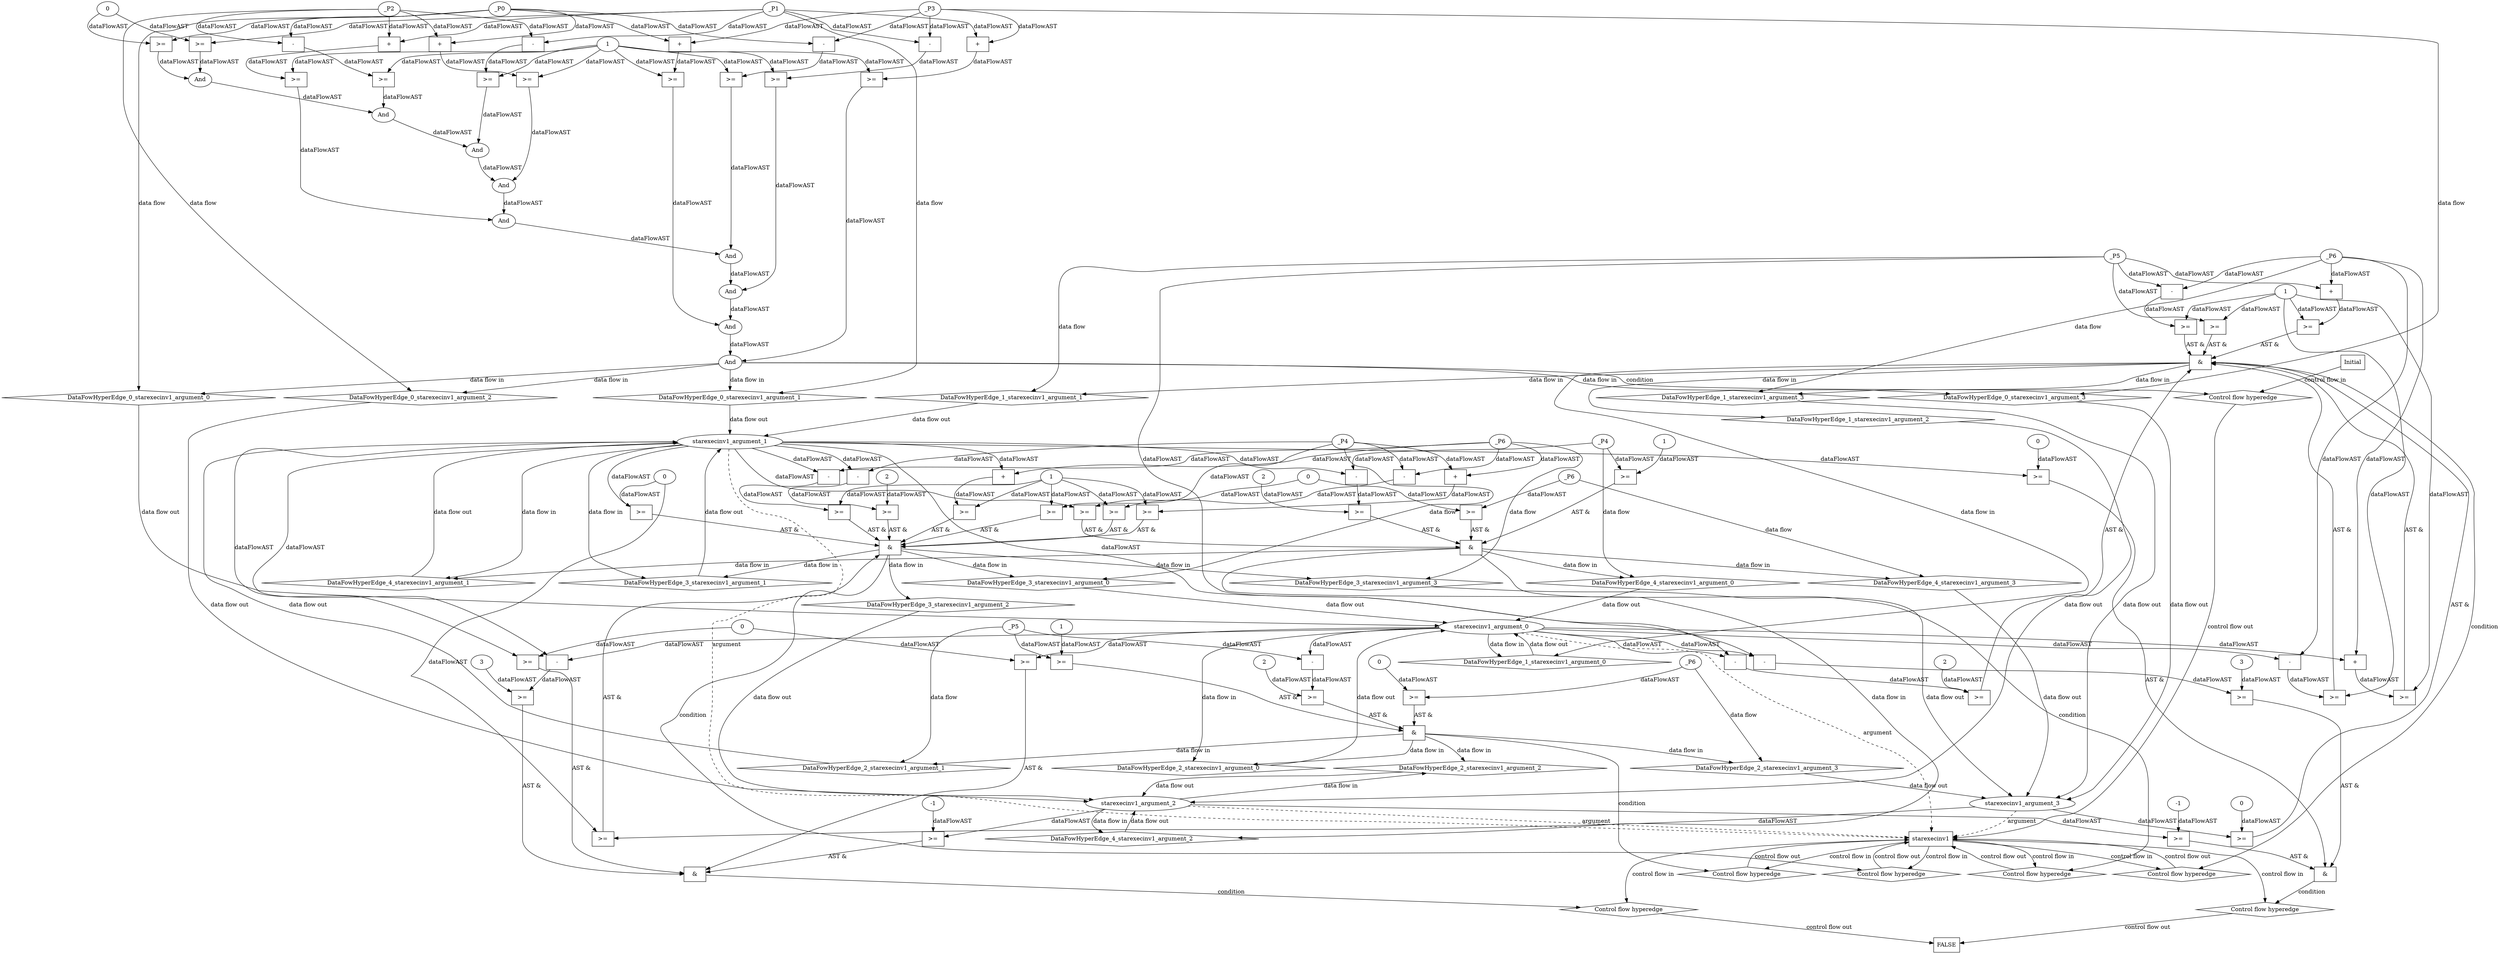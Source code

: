 digraph dag {
"starexecinv1" [label="starexecinv1" nodeName="starexecinv1" class=cfn  shape="rect"];
FALSE [label="FALSE" nodeName=FALSE class=cfn  shape="rect"];
Initial [label="Initial" nodeName=Initial class=cfn  shape="rect"];
ControlFowHyperEdge_0 [label="Control flow hyperedge" nodeName=ControlFowHyperEdge_0 class=controlFlowHyperEdge shape="diamond"];
"Initial" -> ControlFowHyperEdge_0 [label="control flow in"]
ControlFowHyperEdge_0 -> "starexecinv1" [label="control flow out"]
ControlFowHyperEdge_1 [label="Control flow hyperedge" nodeName=ControlFowHyperEdge_1 class=controlFlowHyperEdge shape="diamond"];
"starexecinv1" -> ControlFowHyperEdge_1 [label="control flow in"]
ControlFowHyperEdge_1 -> "starexecinv1" [label="control flow out"]
ControlFowHyperEdge_2 [label="Control flow hyperedge" nodeName=ControlFowHyperEdge_2 class=controlFlowHyperEdge shape="diamond"];
"starexecinv1" -> ControlFowHyperEdge_2 [label="control flow in"]
ControlFowHyperEdge_2 -> "starexecinv1" [label="control flow out"]
ControlFowHyperEdge_3 [label="Control flow hyperedge" nodeName=ControlFowHyperEdge_3 class=controlFlowHyperEdge shape="diamond"];
"starexecinv1" -> ControlFowHyperEdge_3 [label="control flow in"]
ControlFowHyperEdge_3 -> "starexecinv1" [label="control flow out"]
ControlFowHyperEdge_4 [label="Control flow hyperedge" nodeName=ControlFowHyperEdge_4 class=controlFlowHyperEdge shape="diamond"];
"starexecinv1" -> ControlFowHyperEdge_4 [label="control flow in"]
ControlFowHyperEdge_4 -> "starexecinv1" [label="control flow out"]
ControlFowHyperEdge_5 [label="Control flow hyperedge" nodeName=ControlFowHyperEdge_5 class=controlFlowHyperEdge shape="diamond"];
"starexecinv1" -> ControlFowHyperEdge_5 [label="control flow in"]
ControlFowHyperEdge_5 -> "FALSE" [label="control flow out"]
ControlFowHyperEdge_6 [label="Control flow hyperedge" nodeName=ControlFowHyperEdge_6 class=controlFlowHyperEdge shape="diamond"];
"starexecinv1" -> ControlFowHyperEdge_6 [label="control flow in"]
ControlFowHyperEdge_6 -> "FALSE" [label="control flow out"]
"starexecinv1_argument_0" [label="starexecinv1_argument_0" nodeName=argument0 class=argument  head="starexecinv1" shape="oval"];
"starexecinv1_argument_0" -> "starexecinv1"[label="argument" style="dashed"]
"starexecinv1_argument_1" [label="starexecinv1_argument_1" nodeName=argument1 class=argument  head="starexecinv1" shape="oval"];
"starexecinv1_argument_1" -> "starexecinv1"[label="argument" style="dashed"]
"starexecinv1_argument_2" [label="starexecinv1_argument_2" nodeName=argument2 class=argument  head="starexecinv1" shape="oval"];
"starexecinv1_argument_2" -> "starexecinv1"[label="argument" style="dashed"]
"starexecinv1_argument_3" [label="starexecinv1_argument_3" nodeName=argument3 class=argument  head="starexecinv1" shape="oval"];
"starexecinv1_argument_3" -> "starexecinv1"[label="argument" style="dashed"]

"xxxstarexecinv1___Initial_0xxxguard_0_node_0" [label="And" nodeName="xxxstarexecinv1___Initial_0xxxguard_0_node_0" class=Operator ];
"xxxstarexecinv1___Initial_0xxxguard_0_node_1" [label="And" nodeName="xxxstarexecinv1___Initial_0xxxguard_0_node_1" class=Operator ];
"xxxstarexecinv1___Initial_0xxxguard_0_node_2" [label="And" nodeName="xxxstarexecinv1___Initial_0xxxguard_0_node_2" class=Operator ];
"xxxstarexecinv1___Initial_0xxxguard_0_node_3" [label="And" nodeName="xxxstarexecinv1___Initial_0xxxguard_0_node_3" class=Operator ];
"xxxstarexecinv1___Initial_0xxxguard_0_node_4" [label="And" nodeName="xxxstarexecinv1___Initial_0xxxguard_0_node_4" class=Operator ];
"xxxstarexecinv1___Initial_0xxxguard_0_node_5" [label="And" nodeName="xxxstarexecinv1___Initial_0xxxguard_0_node_5" class=Operator ];
"xxxstarexecinv1___Initial_0xxxguard_0_node_6" [label="And" nodeName="xxxstarexecinv1___Initial_0xxxguard_0_node_6" class=Operator ];
"xxxstarexecinv1___Initial_0xxxguard_0_node_7" [label="And" nodeName="xxxstarexecinv1___Initial_0xxxguard_0_node_7" class=Operator ];
"xxxstarexecinv1___Initial_0xxxguard_0_node_8" [label="And" nodeName="xxxstarexecinv1___Initial_0xxxguard_0_node_8" class=Operator ];
"xxxstarexecinv1___Initial_0xxxguard_0_node_9" [label=">=" nodeName="xxxstarexecinv1___Initial_0xxxguard_0_node_9" class=Operator  shape="rect"];
"xxxstarexecinv1___Initial_0xxxguard_0_node_11" [label="0" nodeName="xxxstarexecinv1___Initial_0xxxguard_0_node_11" class=Literal ];
"xxxstarexecinv1___Initial_0xxxguard_0_node_12" [label=">=" nodeName="xxxstarexecinv1___Initial_0xxxguard_0_node_12" class=Operator  shape="rect"];
"xxxstarexecinv1___Initial_0xxxguard_0_node_15" [label=">=" nodeName="xxxstarexecinv1___Initial_0xxxguard_0_node_15" class=Operator  shape="rect"];
"xxxstarexecinv1___Initial_0xxxguard_0_node_16" [label="-" nodeName="xxxstarexecinv1___Initial_0xxxguard_0_node_16" class= Operator shape="rect"];
"xxxstarexecinv1___Initial_0xxxguard_0_node_19" [label="1" nodeName="xxxstarexecinv1___Initial_0xxxguard_0_node_19" class=Literal ];
"xxxstarexecinv1___Initial_0xxxguard_0_node_20" [label=">=" nodeName="xxxstarexecinv1___Initial_0xxxguard_0_node_20" class=Operator  shape="rect"];
"xxxstarexecinv1___Initial_0xxxguard_0_node_21" [label="-" nodeName="xxxstarexecinv1___Initial_0xxxguard_0_node_21" class= Operator shape="rect"];
"xxxstarexecinv1___Initial_0xxxguard_0_node_25" [label=">=" nodeName="xxxstarexecinv1___Initial_0xxxguard_0_node_25" class=Operator  shape="rect"];
"xxxstarexecinv1___Initial_0xxxguard_0_node_26" [label="+" nodeName="xxxstarexecinv1___Initial_0xxxguard_0_node_26" class= Operator shape="rect"];
"xxxstarexecinv1___Initial_0xxxguard_0_node_30" [label=">=" nodeName="xxxstarexecinv1___Initial_0xxxguard_0_node_30" class=Operator  shape="rect"];
"xxxstarexecinv1___Initial_0xxxguard_0_node_31" [label="+" nodeName="xxxstarexecinv1___Initial_0xxxguard_0_node_31" class= Operator shape="rect"];
"xxxstarexecinv1___Initial_0xxxguard_0_node_35" [label=">=" nodeName="xxxstarexecinv1___Initial_0xxxguard_0_node_35" class=Operator  shape="rect"];
"xxxstarexecinv1___Initial_0xxxguard_0_node_36" [label="-" nodeName="xxxstarexecinv1___Initial_0xxxguard_0_node_36" class= Operator shape="rect"];
"xxxstarexecinv1___Initial_0xxxguard_0_node_40" [label=">=" nodeName="xxxstarexecinv1___Initial_0xxxguard_0_node_40" class=Operator  shape="rect"];
"xxxstarexecinv1___Initial_0xxxguard_0_node_41" [label="-" nodeName="xxxstarexecinv1___Initial_0xxxguard_0_node_41" class= Operator shape="rect"];
"xxxstarexecinv1___Initial_0xxxguard_0_node_45" [label=">=" nodeName="xxxstarexecinv1___Initial_0xxxguard_0_node_45" class=Operator  shape="rect"];
"xxxstarexecinv1___Initial_0xxxguard_0_node_46" [label="+" nodeName="xxxstarexecinv1___Initial_0xxxguard_0_node_46" class= Operator shape="rect"];
"xxxstarexecinv1___Initial_0xxxguard_0_node_50" [label=">=" nodeName="xxxstarexecinv1___Initial_0xxxguard_0_node_50" class=Operator  shape="rect"];
"xxxstarexecinv1___Initial_0xxxguard_0_node_51" [label="+" nodeName="xxxstarexecinv1___Initial_0xxxguard_0_node_51" class= Operator shape="rect"];
"xxxstarexecinv1___Initial_0xxxguard_0_node_1" -> "xxxstarexecinv1___Initial_0xxxguard_0_node_0"[label="dataFlowAST"]
"xxxstarexecinv1___Initial_0xxxguard_0_node_50" -> "xxxstarexecinv1___Initial_0xxxguard_0_node_0"[label="dataFlowAST"]
"xxxstarexecinv1___Initial_0xxxguard_0_node_2" -> "xxxstarexecinv1___Initial_0xxxguard_0_node_1"[label="dataFlowAST"]
"xxxstarexecinv1___Initial_0xxxguard_0_node_45" -> "xxxstarexecinv1___Initial_0xxxguard_0_node_1"[label="dataFlowAST"]
"xxxstarexecinv1___Initial_0xxxguard_0_node_3" -> "xxxstarexecinv1___Initial_0xxxguard_0_node_2"[label="dataFlowAST"]
"xxxstarexecinv1___Initial_0xxxguard_0_node_40" -> "xxxstarexecinv1___Initial_0xxxguard_0_node_2"[label="dataFlowAST"]
"xxxstarexecinv1___Initial_0xxxguard_0_node_4" -> "xxxstarexecinv1___Initial_0xxxguard_0_node_3"[label="dataFlowAST"]
"xxxstarexecinv1___Initial_0xxxguard_0_node_35" -> "xxxstarexecinv1___Initial_0xxxguard_0_node_3"[label="dataFlowAST"]
"xxxstarexecinv1___Initial_0xxxguard_0_node_5" -> "xxxstarexecinv1___Initial_0xxxguard_0_node_4"[label="dataFlowAST"]
"xxxstarexecinv1___Initial_0xxxguard_0_node_30" -> "xxxstarexecinv1___Initial_0xxxguard_0_node_4"[label="dataFlowAST"]
"xxxstarexecinv1___Initial_0xxxguard_0_node_6" -> "xxxstarexecinv1___Initial_0xxxguard_0_node_5"[label="dataFlowAST"]
"xxxstarexecinv1___Initial_0xxxguard_0_node_25" -> "xxxstarexecinv1___Initial_0xxxguard_0_node_5"[label="dataFlowAST"]
"xxxstarexecinv1___Initial_0xxxguard_0_node_7" -> "xxxstarexecinv1___Initial_0xxxguard_0_node_6"[label="dataFlowAST"]
"xxxstarexecinv1___Initial_0xxxguard_0_node_20" -> "xxxstarexecinv1___Initial_0xxxguard_0_node_6"[label="dataFlowAST"]
"xxxstarexecinv1___Initial_0xxxguard_0_node_8" -> "xxxstarexecinv1___Initial_0xxxguard_0_node_7"[label="dataFlowAST"]
"xxxstarexecinv1___Initial_0xxxguard_0_node_15" -> "xxxstarexecinv1___Initial_0xxxguard_0_node_7"[label="dataFlowAST"]
"xxxstarexecinv1___Initial_0xxxguard_0_node_9" -> "xxxstarexecinv1___Initial_0xxxguard_0_node_8"[label="dataFlowAST"]
"xxxstarexecinv1___Initial_0xxxguard_0_node_12" -> "xxxstarexecinv1___Initial_0xxxguard_0_node_8"[label="dataFlowAST"]
"xxxstarexecinv1___Initial_0xxxdataFlow_0_node_0" -> "xxxstarexecinv1___Initial_0xxxguard_0_node_9"[label="dataFlowAST"]
"xxxstarexecinv1___Initial_0xxxguard_0_node_11" -> "xxxstarexecinv1___Initial_0xxxguard_0_node_9"[label="dataFlowAST"]
"xxxstarexecinv1___Initial_0xxxdataFlow1_node_0" -> "xxxstarexecinv1___Initial_0xxxguard_0_node_12"[label="dataFlowAST"]
"xxxstarexecinv1___Initial_0xxxguard_0_node_11" -> "xxxstarexecinv1___Initial_0xxxguard_0_node_12"[label="dataFlowAST"]
"xxxstarexecinv1___Initial_0xxxguard_0_node_16" -> "xxxstarexecinv1___Initial_0xxxguard_0_node_15"[label="dataFlowAST"]
"xxxstarexecinv1___Initial_0xxxguard_0_node_19" -> "xxxstarexecinv1___Initial_0xxxguard_0_node_15"[label="dataFlowAST"]
"xxxstarexecinv1___Initial_0xxxdataFlow2_node_0" -> "xxxstarexecinv1___Initial_0xxxguard_0_node_16"[label="dataFlowAST"]
"xxxstarexecinv1___Initial_0xxxdataFlow_0_node_0" -> "xxxstarexecinv1___Initial_0xxxguard_0_node_16"[label="dataFlowAST"]
"xxxstarexecinv1___Initial_0xxxguard_0_node_21" -> "xxxstarexecinv1___Initial_0xxxguard_0_node_20"[label="dataFlowAST"]
"xxxstarexecinv1___Initial_0xxxguard_0_node_19" -> "xxxstarexecinv1___Initial_0xxxguard_0_node_20"[label="dataFlowAST"]
"xxxstarexecinv1___Initial_0xxxdataFlow2_node_0" -> "xxxstarexecinv1___Initial_0xxxguard_0_node_21"[label="dataFlowAST"]
"xxxstarexecinv1___Initial_0xxxdataFlow1_node_0" -> "xxxstarexecinv1___Initial_0xxxguard_0_node_21"[label="dataFlowAST"]
"xxxstarexecinv1___Initial_0xxxguard_0_node_26" -> "xxxstarexecinv1___Initial_0xxxguard_0_node_25"[label="dataFlowAST"]
"xxxstarexecinv1___Initial_0xxxguard_0_node_19" -> "xxxstarexecinv1___Initial_0xxxguard_0_node_25"[label="dataFlowAST"]
"xxxstarexecinv1___Initial_0xxxdataFlow2_node_0" -> "xxxstarexecinv1___Initial_0xxxguard_0_node_26"[label="dataFlowAST"]
"xxxstarexecinv1___Initial_0xxxdataFlow_0_node_0" -> "xxxstarexecinv1___Initial_0xxxguard_0_node_26"[label="dataFlowAST"]
"xxxstarexecinv1___Initial_0xxxguard_0_node_31" -> "xxxstarexecinv1___Initial_0xxxguard_0_node_30"[label="dataFlowAST"]
"xxxstarexecinv1___Initial_0xxxguard_0_node_19" -> "xxxstarexecinv1___Initial_0xxxguard_0_node_30"[label="dataFlowAST"]
"xxxstarexecinv1___Initial_0xxxdataFlow2_node_0" -> "xxxstarexecinv1___Initial_0xxxguard_0_node_31"[label="dataFlowAST"]
"xxxstarexecinv1___Initial_0xxxdataFlow1_node_0" -> "xxxstarexecinv1___Initial_0xxxguard_0_node_31"[label="dataFlowAST"]
"xxxstarexecinv1___Initial_0xxxguard_0_node_36" -> "xxxstarexecinv1___Initial_0xxxguard_0_node_35"[label="dataFlowAST"]
"xxxstarexecinv1___Initial_0xxxguard_0_node_19" -> "xxxstarexecinv1___Initial_0xxxguard_0_node_35"[label="dataFlowAST"]
"xxxstarexecinv1___Initial_0xxxdataFlow3_node_0" -> "xxxstarexecinv1___Initial_0xxxguard_0_node_36"[label="dataFlowAST"]
"xxxstarexecinv1___Initial_0xxxdataFlow_0_node_0" -> "xxxstarexecinv1___Initial_0xxxguard_0_node_36"[label="dataFlowAST"]
"xxxstarexecinv1___Initial_0xxxguard_0_node_41" -> "xxxstarexecinv1___Initial_0xxxguard_0_node_40"[label="dataFlowAST"]
"xxxstarexecinv1___Initial_0xxxguard_0_node_19" -> "xxxstarexecinv1___Initial_0xxxguard_0_node_40"[label="dataFlowAST"]
"xxxstarexecinv1___Initial_0xxxdataFlow3_node_0" -> "xxxstarexecinv1___Initial_0xxxguard_0_node_41"[label="dataFlowAST"]
"xxxstarexecinv1___Initial_0xxxdataFlow1_node_0" -> "xxxstarexecinv1___Initial_0xxxguard_0_node_41"[label="dataFlowAST"]
"xxxstarexecinv1___Initial_0xxxguard_0_node_46" -> "xxxstarexecinv1___Initial_0xxxguard_0_node_45"[label="dataFlowAST"]
"xxxstarexecinv1___Initial_0xxxguard_0_node_19" -> "xxxstarexecinv1___Initial_0xxxguard_0_node_45"[label="dataFlowAST"]
"xxxstarexecinv1___Initial_0xxxdataFlow3_node_0" -> "xxxstarexecinv1___Initial_0xxxguard_0_node_46"[label="dataFlowAST"]
"xxxstarexecinv1___Initial_0xxxdataFlow_0_node_0" -> "xxxstarexecinv1___Initial_0xxxguard_0_node_46"[label="dataFlowAST"]
"xxxstarexecinv1___Initial_0xxxguard_0_node_51" -> "xxxstarexecinv1___Initial_0xxxguard_0_node_50"[label="dataFlowAST"]
"xxxstarexecinv1___Initial_0xxxguard_0_node_19" -> "xxxstarexecinv1___Initial_0xxxguard_0_node_50"[label="dataFlowAST"]
"xxxstarexecinv1___Initial_0xxxdataFlow3_node_0" -> "xxxstarexecinv1___Initial_0xxxguard_0_node_51"[label="dataFlowAST"]
"xxxstarexecinv1___Initial_0xxxdataFlow1_node_0" -> "xxxstarexecinv1___Initial_0xxxguard_0_node_51"[label="dataFlowAST"]

"xxxstarexecinv1___Initial_0xxxguard_0_node_0" -> "ControlFowHyperEdge_0" [label="condition"];
"xxxstarexecinv1___Initial_0xxxdataFlow_0_node_0" [label="_P0" nodeName="xxxstarexecinv1___Initial_0xxxdataFlow_0_node_0" class=Constant ];

"xxxstarexecinv1___Initial_0xxxdataFlow_0_node_0" -> "DataFowHyperEdge_0_starexecinv1_argument_0" [label="data flow"];
"xxxstarexecinv1___Initial_0xxxdataFlow1_node_0" [label="_P1" nodeName="xxxstarexecinv1___Initial_0xxxdataFlow1_node_0" class=Constant ];

"xxxstarexecinv1___Initial_0xxxdataFlow1_node_0" -> "DataFowHyperEdge_0_starexecinv1_argument_1" [label="data flow"];
"xxxstarexecinv1___Initial_0xxxdataFlow2_node_0" [label="_P2" nodeName="xxxstarexecinv1___Initial_0xxxdataFlow2_node_0" class=Constant ];

"xxxstarexecinv1___Initial_0xxxdataFlow2_node_0" -> "DataFowHyperEdge_0_starexecinv1_argument_2" [label="data flow"];
"xxxstarexecinv1___Initial_0xxxdataFlow3_node_0" [label="_P3" nodeName="xxxstarexecinv1___Initial_0xxxdataFlow3_node_0" class=Constant ];

"xxxstarexecinv1___Initial_0xxxdataFlow3_node_0" -> "DataFowHyperEdge_0_starexecinv1_argument_3" [label="data flow"];
"xxxstarexecinv1___starexecinv1_1xxx_and" [label="&" nodeName="xxxstarexecinv1___starexecinv1_1xxx_and" class=Operator shape="rect"];
"xxxstarexecinv1___starexecinv1_1xxxguard6_node_0" [label=">=" nodeName="xxxstarexecinv1___starexecinv1_1xxxguard6_node_0" class=Operator  shape="rect"];
"xxxstarexecinv1___starexecinv1_1xxxguard6_node_1" [label="+" nodeName="xxxstarexecinv1___starexecinv1_1xxxguard6_node_1" class= Operator shape="rect"];
"xxxstarexecinv1___starexecinv1_1xxxguard6_node_1" -> "xxxstarexecinv1___starexecinv1_1xxxguard6_node_0"[label="dataFlowAST"]
"xxxstarexecinv1___starexecinv1_1xxxguard_0_node_4" -> "xxxstarexecinv1___starexecinv1_1xxxguard6_node_0"[label="dataFlowAST"]
"xxxstarexecinv1___starexecinv1_1xxxdataFlow1_node_0" -> "xxxstarexecinv1___starexecinv1_1xxxguard6_node_1"[label="dataFlowAST"]
"xxxstarexecinv1___starexecinv1_1xxxdataFlow_0_node_0" -> "xxxstarexecinv1___starexecinv1_1xxxguard6_node_1"[label="dataFlowAST"]

"xxxstarexecinv1___starexecinv1_1xxxguard6_node_0" -> "xxxstarexecinv1___starexecinv1_1xxx_and" [label="AST &"];
"xxxstarexecinv1___starexecinv1_1xxxguard_0_node_0" [label=">=" nodeName="xxxstarexecinv1___starexecinv1_1xxxguard_0_node_0" class=Operator  shape="rect"];
"xxxstarexecinv1___starexecinv1_1xxxguard_0_node_1" [label="+" nodeName="xxxstarexecinv1___starexecinv1_1xxxguard_0_node_1" class= Operator shape="rect"];
"xxxstarexecinv1___starexecinv1_1xxxguard_0_node_4" [label="1" nodeName="xxxstarexecinv1___starexecinv1_1xxxguard_0_node_4" class=Literal ];
"xxxstarexecinv1___starexecinv1_1xxxguard_0_node_1" -> "xxxstarexecinv1___starexecinv1_1xxxguard_0_node_0"[label="dataFlowAST"]
"xxxstarexecinv1___starexecinv1_1xxxguard_0_node_4" -> "xxxstarexecinv1___starexecinv1_1xxxguard_0_node_0"[label="dataFlowAST"]
"xxxstarexecinv1___starexecinv1_1xxxdataFlow1_node_0" -> "xxxstarexecinv1___starexecinv1_1xxxguard_0_node_1"[label="dataFlowAST"]
"starexecinv1_argument_0" -> "xxxstarexecinv1___starexecinv1_1xxxguard_0_node_1"[label="dataFlowAST"]

"xxxstarexecinv1___starexecinv1_1xxxguard_0_node_0" -> "xxxstarexecinv1___starexecinv1_1xxx_and" [label="AST &"];
"xxxstarexecinv1___starexecinv1_1xxxguard1_node_0" [label=">=" nodeName="xxxstarexecinv1___starexecinv1_1xxxguard1_node_0" class=Operator  shape="rect"];
"xxxstarexecinv1___starexecinv1_1xxxguard1_node_1" [label="-" nodeName="xxxstarexecinv1___starexecinv1_1xxxguard1_node_1" class= Operator shape="rect"];
"xxxstarexecinv1___starexecinv1_1xxxguard1_node_4" [label="2" nodeName="xxxstarexecinv1___starexecinv1_1xxxguard1_node_4" class=Literal ];
"xxxstarexecinv1___starexecinv1_1xxxguard1_node_1" -> "xxxstarexecinv1___starexecinv1_1xxxguard1_node_0"[label="dataFlowAST"]
"xxxstarexecinv1___starexecinv1_1xxxguard1_node_4" -> "xxxstarexecinv1___starexecinv1_1xxxguard1_node_0"[label="dataFlowAST"]
"starexecinv1_argument_0" -> "xxxstarexecinv1___starexecinv1_1xxxguard1_node_1"[label="dataFlowAST"]
"xxxstarexecinv1___starexecinv1_1xxxdataFlow_0_node_0" -> "xxxstarexecinv1___starexecinv1_1xxxguard1_node_1"[label="dataFlowAST"]

"xxxstarexecinv1___starexecinv1_1xxxguard1_node_0" -> "xxxstarexecinv1___starexecinv1_1xxx_and" [label="AST &"];
"xxxstarexecinv1___starexecinv1_1xxxguard5_node_0" [label=">=" nodeName="xxxstarexecinv1___starexecinv1_1xxxguard5_node_0" class=Operator  shape="rect"];
"xxxstarexecinv1___starexecinv1_1xxxdataFlow_0_node_0" -> "xxxstarexecinv1___starexecinv1_1xxxguard5_node_0"[label="dataFlowAST"]
"xxxstarexecinv1___starexecinv1_1xxxguard_0_node_4" -> "xxxstarexecinv1___starexecinv1_1xxxguard5_node_0"[label="dataFlowAST"]

"xxxstarexecinv1___starexecinv1_1xxxguard5_node_0" -> "xxxstarexecinv1___starexecinv1_1xxx_and" [label="AST &"];
"xxxstarexecinv1___starexecinv1_1xxxguard2_node_0" [label=">=" nodeName="xxxstarexecinv1___starexecinv1_1xxxguard2_node_0" class=Operator  shape="rect"];
"xxxstarexecinv1___starexecinv1_1xxxguard2_node_1" [label="-" nodeName="xxxstarexecinv1___starexecinv1_1xxxguard2_node_1" class= Operator shape="rect"];
"xxxstarexecinv1___starexecinv1_1xxxguard2_node_1" -> "xxxstarexecinv1___starexecinv1_1xxxguard2_node_0"[label="dataFlowAST"]
"xxxstarexecinv1___starexecinv1_1xxxguard_0_node_4" -> "xxxstarexecinv1___starexecinv1_1xxxguard2_node_0"[label="dataFlowAST"]
"xxxstarexecinv1___starexecinv1_1xxxdataFlow1_node_0" -> "xxxstarexecinv1___starexecinv1_1xxxguard2_node_1"[label="dataFlowAST"]
"starexecinv1_argument_0" -> "xxxstarexecinv1___starexecinv1_1xxxguard2_node_1"[label="dataFlowAST"]

"xxxstarexecinv1___starexecinv1_1xxxguard2_node_0" -> "xxxstarexecinv1___starexecinv1_1xxx_and" [label="AST &"];
"xxxstarexecinv1___starexecinv1_1xxxguard4_node_0" [label=">=" nodeName="xxxstarexecinv1___starexecinv1_1xxxguard4_node_0" class=Operator  shape="rect"];
"xxxstarexecinv1___starexecinv1_1xxxguard4_node_1" [label="-" nodeName="xxxstarexecinv1___starexecinv1_1xxxguard4_node_1" class= Operator shape="rect"];
"xxxstarexecinv1___starexecinv1_1xxxguard4_node_1" -> "xxxstarexecinv1___starexecinv1_1xxxguard4_node_0"[label="dataFlowAST"]
"xxxstarexecinv1___starexecinv1_1xxxguard_0_node_4" -> "xxxstarexecinv1___starexecinv1_1xxxguard4_node_0"[label="dataFlowAST"]
"xxxstarexecinv1___starexecinv1_1xxxdataFlow1_node_0" -> "xxxstarexecinv1___starexecinv1_1xxxguard4_node_1"[label="dataFlowAST"]
"xxxstarexecinv1___starexecinv1_1xxxdataFlow_0_node_0" -> "xxxstarexecinv1___starexecinv1_1xxxguard4_node_1"[label="dataFlowAST"]

"xxxstarexecinv1___starexecinv1_1xxxguard4_node_0" -> "xxxstarexecinv1___starexecinv1_1xxx_and" [label="AST &"];
"xxxstarexecinv1___starexecinv1_1xxxguard3_node_0" [label=">=" nodeName="xxxstarexecinv1___starexecinv1_1xxxguard3_node_0" class=Operator  shape="rect"];
"xxxstarexecinv1___starexecinv1_1xxxguard3_node_1" [label="0" nodeName="xxxstarexecinv1___starexecinv1_1xxxguard3_node_1" class=Literal ];
"xxxstarexecinv1___starexecinv1_1xxxguard3_node_1" -> "xxxstarexecinv1___starexecinv1_1xxxguard3_node_0"[label="dataFlowAST"]
"starexecinv1_argument_3" -> "xxxstarexecinv1___starexecinv1_1xxxguard3_node_0"[label="dataFlowAST"]

"xxxstarexecinv1___starexecinv1_1xxxguard3_node_0" -> "xxxstarexecinv1___starexecinv1_1xxx_and" [label="AST &"];
"xxxstarexecinv1___starexecinv1_1xxx_and" -> "ControlFowHyperEdge_1" [label="condition"];
"xxxstarexecinv1___starexecinv1_1xxxdataFlow_0_node_0" [label="_P5" nodeName="xxxstarexecinv1___starexecinv1_1xxxdataFlow_0_node_0" class=Constant ];

"xxxstarexecinv1___starexecinv1_1xxxdataFlow_0_node_0" -> "DataFowHyperEdge_1_starexecinv1_argument_1" [label="data flow"];
"xxxstarexecinv1___starexecinv1_1xxxdataFlow1_node_0" [label="_P6" nodeName="xxxstarexecinv1___starexecinv1_1xxxdataFlow1_node_0" class=Constant ];

"xxxstarexecinv1___starexecinv1_1xxxdataFlow1_node_0" -> "DataFowHyperEdge_1_starexecinv1_argument_3" [label="data flow"];
"xxxstarexecinv1___starexecinv1_2xxx_and" [label="&" nodeName="xxxstarexecinv1___starexecinv1_2xxx_and" class=Operator shape="rect"];
"xxxstarexecinv1___starexecinv1_2xxxguard_0_node_0" [label=">=" nodeName="xxxstarexecinv1___starexecinv1_2xxxguard_0_node_0" class=Operator  shape="rect"];
"xxxstarexecinv1___starexecinv1_2xxxguard_0_node_2" [label="0" nodeName="xxxstarexecinv1___starexecinv1_2xxxguard_0_node_2" class=Literal ];
"xxxstarexecinv1___starexecinv1_2xxxdataFlow1_node_0" -> "xxxstarexecinv1___starexecinv1_2xxxguard_0_node_0"[label="dataFlowAST"]
"xxxstarexecinv1___starexecinv1_2xxxguard_0_node_2" -> "xxxstarexecinv1___starexecinv1_2xxxguard_0_node_0"[label="dataFlowAST"]

"xxxstarexecinv1___starexecinv1_2xxxguard_0_node_0" -> "xxxstarexecinv1___starexecinv1_2xxx_and" [label="AST &"];
"xxxstarexecinv1___starexecinv1_2xxxguard1_node_0" [label=">=" nodeName="xxxstarexecinv1___starexecinv1_2xxxguard1_node_0" class=Operator  shape="rect"];
"xxxstarexecinv1___starexecinv1_2xxxguard1_node_1" [label="-" nodeName="xxxstarexecinv1___starexecinv1_2xxxguard1_node_1" class= Operator shape="rect"];
"xxxstarexecinv1___starexecinv1_2xxxguard1_node_4" [label="2" nodeName="xxxstarexecinv1___starexecinv1_2xxxguard1_node_4" class=Literal ];
"xxxstarexecinv1___starexecinv1_2xxxguard1_node_1" -> "xxxstarexecinv1___starexecinv1_2xxxguard1_node_0"[label="dataFlowAST"]
"xxxstarexecinv1___starexecinv1_2xxxguard1_node_4" -> "xxxstarexecinv1___starexecinv1_2xxxguard1_node_0"[label="dataFlowAST"]
"starexecinv1_argument_0" -> "xxxstarexecinv1___starexecinv1_2xxxguard1_node_1"[label="dataFlowAST"]
"xxxstarexecinv1___starexecinv1_2xxxdataFlow_0_node_0" -> "xxxstarexecinv1___starexecinv1_2xxxguard1_node_1"[label="dataFlowAST"]

"xxxstarexecinv1___starexecinv1_2xxxguard1_node_0" -> "xxxstarexecinv1___starexecinv1_2xxx_and" [label="AST &"];
"xxxstarexecinv1___starexecinv1_2xxxguard2_node_0" [label=">=" nodeName="xxxstarexecinv1___starexecinv1_2xxxguard2_node_0" class=Operator  shape="rect"];
"xxxstarexecinv1___starexecinv1_2xxxguard2_node_2" [label="1" nodeName="xxxstarexecinv1___starexecinv1_2xxxguard2_node_2" class=Literal ];
"xxxstarexecinv1___starexecinv1_2xxxdataFlow_0_node_0" -> "xxxstarexecinv1___starexecinv1_2xxxguard2_node_0"[label="dataFlowAST"]
"xxxstarexecinv1___starexecinv1_2xxxguard2_node_2" -> "xxxstarexecinv1___starexecinv1_2xxxguard2_node_0"[label="dataFlowAST"]

"xxxstarexecinv1___starexecinv1_2xxxguard2_node_0" -> "xxxstarexecinv1___starexecinv1_2xxx_and" [label="AST &"];
"xxxstarexecinv1___starexecinv1_2xxx_and" -> "ControlFowHyperEdge_2" [label="condition"];
"xxxstarexecinv1___starexecinv1_2xxxdataFlow_0_node_0" [label="_P5" nodeName="xxxstarexecinv1___starexecinv1_2xxxdataFlow_0_node_0" class=Constant ];

"xxxstarexecinv1___starexecinv1_2xxxdataFlow_0_node_0" -> "DataFowHyperEdge_2_starexecinv1_argument_1" [label="data flow"];
"xxxstarexecinv1___starexecinv1_2xxxdataFlow1_node_0" [label="_P6" nodeName="xxxstarexecinv1___starexecinv1_2xxxdataFlow1_node_0" class=Constant ];

"xxxstarexecinv1___starexecinv1_2xxxdataFlow1_node_0" -> "DataFowHyperEdge_2_starexecinv1_argument_3" [label="data flow"];
"xxxstarexecinv1___starexecinv1_3xxx_and" [label="&" nodeName="xxxstarexecinv1___starexecinv1_3xxx_and" class=Operator shape="rect"];
"xxxstarexecinv1___starexecinv1_3xxxguard7_node_0" [label=">=" nodeName="xxxstarexecinv1___starexecinv1_3xxxguard7_node_0" class=Operator  shape="rect"];
"xxxstarexecinv1___starexecinv1_3xxxguard7_node_1" [label="+" nodeName="xxxstarexecinv1___starexecinv1_3xxxguard7_node_1" class= Operator shape="rect"];
"xxxstarexecinv1___starexecinv1_3xxxguard7_node_1" -> "xxxstarexecinv1___starexecinv1_3xxxguard7_node_0"[label="dataFlowAST"]
"xxxstarexecinv1___starexecinv1_3xxxguard_0_node_4" -> "xxxstarexecinv1___starexecinv1_3xxxguard7_node_0"[label="dataFlowAST"]
"xxxstarexecinv1___starexecinv1_3xxxdataFlow1_node_0" -> "xxxstarexecinv1___starexecinv1_3xxxguard7_node_1"[label="dataFlowAST"]
"starexecinv1_argument_1" -> "xxxstarexecinv1___starexecinv1_3xxxguard7_node_1"[label="dataFlowAST"]

"xxxstarexecinv1___starexecinv1_3xxxguard7_node_0" -> "xxxstarexecinv1___starexecinv1_3xxx_and" [label="AST &"];
"xxxstarexecinv1___starexecinv1_3xxxguard_0_node_0" [label=">=" nodeName="xxxstarexecinv1___starexecinv1_3xxxguard_0_node_0" class=Operator  shape="rect"];
"xxxstarexecinv1___starexecinv1_3xxxguard_0_node_1" [label="+" nodeName="xxxstarexecinv1___starexecinv1_3xxxguard_0_node_1" class= Operator shape="rect"];
"xxxstarexecinv1___starexecinv1_3xxxguard_0_node_4" [label="1" nodeName="xxxstarexecinv1___starexecinv1_3xxxguard_0_node_4" class=Literal ];
"xxxstarexecinv1___starexecinv1_3xxxguard_0_node_1" -> "xxxstarexecinv1___starexecinv1_3xxxguard_0_node_0"[label="dataFlowAST"]
"xxxstarexecinv1___starexecinv1_3xxxguard_0_node_4" -> "xxxstarexecinv1___starexecinv1_3xxxguard_0_node_0"[label="dataFlowAST"]
"xxxstarexecinv1___starexecinv1_3xxxdataFlow1_node_0" -> "xxxstarexecinv1___starexecinv1_3xxxguard_0_node_1"[label="dataFlowAST"]
"xxxstarexecinv1___starexecinv1_3xxxdataFlow_0_node_0" -> "xxxstarexecinv1___starexecinv1_3xxxguard_0_node_1"[label="dataFlowAST"]

"xxxstarexecinv1___starexecinv1_3xxxguard_0_node_0" -> "xxxstarexecinv1___starexecinv1_3xxx_and" [label="AST &"];
"xxxstarexecinv1___starexecinv1_3xxxguard5_node_0" [label=">=" nodeName="xxxstarexecinv1___starexecinv1_3xxxguard5_node_0" class=Operator  shape="rect"];
"xxxstarexecinv1___starexecinv1_3xxxguard5_node_1" [label="-" nodeName="xxxstarexecinv1___starexecinv1_3xxxguard5_node_1" class= Operator shape="rect"];
"xxxstarexecinv1___starexecinv1_3xxxguard5_node_1" -> "xxxstarexecinv1___starexecinv1_3xxxguard5_node_0"[label="dataFlowAST"]
"xxxstarexecinv1___starexecinv1_3xxxguard_0_node_4" -> "xxxstarexecinv1___starexecinv1_3xxxguard5_node_0"[label="dataFlowAST"]
"xxxstarexecinv1___starexecinv1_3xxxdataFlow1_node_0" -> "xxxstarexecinv1___starexecinv1_3xxxguard5_node_1"[label="dataFlowAST"]
"starexecinv1_argument_1" -> "xxxstarexecinv1___starexecinv1_3xxxguard5_node_1"[label="dataFlowAST"]

"xxxstarexecinv1___starexecinv1_3xxxguard5_node_0" -> "xxxstarexecinv1___starexecinv1_3xxx_and" [label="AST &"];
"xxxstarexecinv1___starexecinv1_3xxxguard4_node_0" [label=">=" nodeName="xxxstarexecinv1___starexecinv1_3xxxguard4_node_0" class=Operator  shape="rect"];
"xxxstarexecinv1___starexecinv1_3xxxdataFlow_0_node_0" -> "xxxstarexecinv1___starexecinv1_3xxxguard4_node_0"[label="dataFlowAST"]
"xxxstarexecinv1___starexecinv1_3xxxguard_0_node_4" -> "xxxstarexecinv1___starexecinv1_3xxxguard4_node_0"[label="dataFlowAST"]

"xxxstarexecinv1___starexecinv1_3xxxguard4_node_0" -> "xxxstarexecinv1___starexecinv1_3xxx_and" [label="AST &"];
"xxxstarexecinv1___starexecinv1_3xxxguard1_node_0" [label=">=" nodeName="xxxstarexecinv1___starexecinv1_3xxxguard1_node_0" class=Operator  shape="rect"];
"xxxstarexecinv1___starexecinv1_3xxxguard1_node_1" [label="-" nodeName="xxxstarexecinv1___starexecinv1_3xxxguard1_node_1" class= Operator shape="rect"];
"xxxstarexecinv1___starexecinv1_3xxxguard1_node_4" [label="2" nodeName="xxxstarexecinv1___starexecinv1_3xxxguard1_node_4" class=Literal ];
"xxxstarexecinv1___starexecinv1_3xxxguard1_node_1" -> "xxxstarexecinv1___starexecinv1_3xxxguard1_node_0"[label="dataFlowAST"]
"xxxstarexecinv1___starexecinv1_3xxxguard1_node_4" -> "xxxstarexecinv1___starexecinv1_3xxxguard1_node_0"[label="dataFlowAST"]
"starexecinv1_argument_1" -> "xxxstarexecinv1___starexecinv1_3xxxguard1_node_1"[label="dataFlowAST"]
"xxxstarexecinv1___starexecinv1_3xxxdataFlow_0_node_0" -> "xxxstarexecinv1___starexecinv1_3xxxguard1_node_1"[label="dataFlowAST"]

"xxxstarexecinv1___starexecinv1_3xxxguard1_node_0" -> "xxxstarexecinv1___starexecinv1_3xxx_and" [label="AST &"];
"xxxstarexecinv1___starexecinv1_3xxxguard3_node_0" [label=">=" nodeName="xxxstarexecinv1___starexecinv1_3xxxguard3_node_0" class=Operator  shape="rect"];
"xxxstarexecinv1___starexecinv1_3xxxguard3_node_1" [label="0" nodeName="xxxstarexecinv1___starexecinv1_3xxxguard3_node_1" class=Literal ];
"xxxstarexecinv1___starexecinv1_3xxxguard3_node_1" -> "xxxstarexecinv1___starexecinv1_3xxxguard3_node_0"[label="dataFlowAST"]
"starexecinv1_argument_3" -> "xxxstarexecinv1___starexecinv1_3xxxguard3_node_0"[label="dataFlowAST"]

"xxxstarexecinv1___starexecinv1_3xxxguard3_node_0" -> "xxxstarexecinv1___starexecinv1_3xxx_and" [label="AST &"];
"xxxstarexecinv1___starexecinv1_3xxxguard6_node_0" [label=">=" nodeName="xxxstarexecinv1___starexecinv1_3xxxguard6_node_0" class=Operator  shape="rect"];
"starexecinv1_argument_1" -> "xxxstarexecinv1___starexecinv1_3xxxguard6_node_0"[label="dataFlowAST"]
"xxxstarexecinv1___starexecinv1_3xxxguard3_node_1" -> "xxxstarexecinv1___starexecinv1_3xxxguard6_node_0"[label="dataFlowAST"]

"xxxstarexecinv1___starexecinv1_3xxxguard6_node_0" -> "xxxstarexecinv1___starexecinv1_3xxx_and" [label="AST &"];
"xxxstarexecinv1___starexecinv1_3xxxguard2_node_0" [label=">=" nodeName="xxxstarexecinv1___starexecinv1_3xxxguard2_node_0" class=Operator  shape="rect"];
"xxxstarexecinv1___starexecinv1_3xxxguard2_node_1" [label="-" nodeName="xxxstarexecinv1___starexecinv1_3xxxguard2_node_1" class= Operator shape="rect"];
"xxxstarexecinv1___starexecinv1_3xxxguard2_node_1" -> "xxxstarexecinv1___starexecinv1_3xxxguard2_node_0"[label="dataFlowAST"]
"xxxstarexecinv1___starexecinv1_3xxxguard_0_node_4" -> "xxxstarexecinv1___starexecinv1_3xxxguard2_node_0"[label="dataFlowAST"]
"xxxstarexecinv1___starexecinv1_3xxxdataFlow1_node_0" -> "xxxstarexecinv1___starexecinv1_3xxxguard2_node_1"[label="dataFlowAST"]
"xxxstarexecinv1___starexecinv1_3xxxdataFlow_0_node_0" -> "xxxstarexecinv1___starexecinv1_3xxxguard2_node_1"[label="dataFlowAST"]

"xxxstarexecinv1___starexecinv1_3xxxguard2_node_0" -> "xxxstarexecinv1___starexecinv1_3xxx_and" [label="AST &"];
"xxxstarexecinv1___starexecinv1_3xxx_and" -> "ControlFowHyperEdge_3" [label="condition"];
"xxxstarexecinv1___starexecinv1_3xxxdataFlow_0_node_0" [label="_P4" nodeName="xxxstarexecinv1___starexecinv1_3xxxdataFlow_0_node_0" class=Constant ];

"xxxstarexecinv1___starexecinv1_3xxxdataFlow_0_node_0" -> "DataFowHyperEdge_3_starexecinv1_argument_0" [label="data flow"];
"xxxstarexecinv1___starexecinv1_3xxxdataFlow1_node_0" [label="_P6" nodeName="xxxstarexecinv1___starexecinv1_3xxxdataFlow1_node_0" class=Constant ];

"xxxstarexecinv1___starexecinv1_3xxxdataFlow1_node_0" -> "DataFowHyperEdge_3_starexecinv1_argument_3" [label="data flow"];
"xxxstarexecinv1___starexecinv1_4xxx_and" [label="&" nodeName="xxxstarexecinv1___starexecinv1_4xxx_and" class=Operator shape="rect"];
"xxxstarexecinv1___starexecinv1_4xxxguard_0_node_0" [label=">=" nodeName="xxxstarexecinv1___starexecinv1_4xxxguard_0_node_0" class=Operator  shape="rect"];
"xxxstarexecinv1___starexecinv1_4xxxguard_0_node_2" [label="0" nodeName="xxxstarexecinv1___starexecinv1_4xxxguard_0_node_2" class=Literal ];
"xxxstarexecinv1___starexecinv1_4xxxdataFlow1_node_0" -> "xxxstarexecinv1___starexecinv1_4xxxguard_0_node_0"[label="dataFlowAST"]
"xxxstarexecinv1___starexecinv1_4xxxguard_0_node_2" -> "xxxstarexecinv1___starexecinv1_4xxxguard_0_node_0"[label="dataFlowAST"]

"xxxstarexecinv1___starexecinv1_4xxxguard_0_node_0" -> "xxxstarexecinv1___starexecinv1_4xxx_and" [label="AST &"];
"xxxstarexecinv1___starexecinv1_4xxxguard1_node_0" [label=">=" nodeName="xxxstarexecinv1___starexecinv1_4xxxguard1_node_0" class=Operator  shape="rect"];
"xxxstarexecinv1___starexecinv1_4xxxguard1_node_1" [label="-" nodeName="xxxstarexecinv1___starexecinv1_4xxxguard1_node_1" class= Operator shape="rect"];
"xxxstarexecinv1___starexecinv1_4xxxguard1_node_4" [label="2" nodeName="xxxstarexecinv1___starexecinv1_4xxxguard1_node_4" class=Literal ];
"xxxstarexecinv1___starexecinv1_4xxxguard1_node_1" -> "xxxstarexecinv1___starexecinv1_4xxxguard1_node_0"[label="dataFlowAST"]
"xxxstarexecinv1___starexecinv1_4xxxguard1_node_4" -> "xxxstarexecinv1___starexecinv1_4xxxguard1_node_0"[label="dataFlowAST"]
"starexecinv1_argument_1" -> "xxxstarexecinv1___starexecinv1_4xxxguard1_node_1"[label="dataFlowAST"]
"xxxstarexecinv1___starexecinv1_4xxxdataFlow_0_node_0" -> "xxxstarexecinv1___starexecinv1_4xxxguard1_node_1"[label="dataFlowAST"]

"xxxstarexecinv1___starexecinv1_4xxxguard1_node_0" -> "xxxstarexecinv1___starexecinv1_4xxx_and" [label="AST &"];
"xxxstarexecinv1___starexecinv1_4xxxguard2_node_0" [label=">=" nodeName="xxxstarexecinv1___starexecinv1_4xxxguard2_node_0" class=Operator  shape="rect"];
"starexecinv1_argument_1" -> "xxxstarexecinv1___starexecinv1_4xxxguard2_node_0"[label="dataFlowAST"]
"xxxstarexecinv1___starexecinv1_4xxxguard_0_node_2" -> "xxxstarexecinv1___starexecinv1_4xxxguard2_node_0"[label="dataFlowAST"]

"xxxstarexecinv1___starexecinv1_4xxxguard2_node_0" -> "xxxstarexecinv1___starexecinv1_4xxx_and" [label="AST &"];
"xxxstarexecinv1___starexecinv1_4xxxguard3_node_0" [label=">=" nodeName="xxxstarexecinv1___starexecinv1_4xxxguard3_node_0" class=Operator  shape="rect"];
"xxxstarexecinv1___starexecinv1_4xxxguard3_node_2" [label="1" nodeName="xxxstarexecinv1___starexecinv1_4xxxguard3_node_2" class=Literal ];
"xxxstarexecinv1___starexecinv1_4xxxdataFlow_0_node_0" -> "xxxstarexecinv1___starexecinv1_4xxxguard3_node_0"[label="dataFlowAST"]
"xxxstarexecinv1___starexecinv1_4xxxguard3_node_2" -> "xxxstarexecinv1___starexecinv1_4xxxguard3_node_0"[label="dataFlowAST"]

"xxxstarexecinv1___starexecinv1_4xxxguard3_node_0" -> "xxxstarexecinv1___starexecinv1_4xxx_and" [label="AST &"];
"xxxstarexecinv1___starexecinv1_4xxx_and" -> "ControlFowHyperEdge_4" [label="condition"];
"xxxstarexecinv1___starexecinv1_4xxxdataFlow_0_node_0" [label="_P4" nodeName="xxxstarexecinv1___starexecinv1_4xxxdataFlow_0_node_0" class=Constant ];

"xxxstarexecinv1___starexecinv1_4xxxdataFlow_0_node_0" -> "DataFowHyperEdge_4_starexecinv1_argument_0" [label="data flow"];
"xxxstarexecinv1___starexecinv1_4xxxdataFlow1_node_0" [label="_P6" nodeName="xxxstarexecinv1___starexecinv1_4xxxdataFlow1_node_0" class=Constant ];

"xxxstarexecinv1___starexecinv1_4xxxdataFlow1_node_0" -> "DataFowHyperEdge_4_starexecinv1_argument_3" [label="data flow"];
"xxxFALSE___starexecinv1_5xxx_and" [label="&" nodeName="xxxFALSE___starexecinv1_5xxx_and" class=Operator shape="rect"];
"xxxFALSE___starexecinv1_5xxxguard_0_node_0" [label=">=" nodeName="xxxFALSE___starexecinv1_5xxxguard_0_node_0" class=Operator  shape="rect"];
"xxxFALSE___starexecinv1_5xxxguard_0_node_1" [label="-1" nodeName="xxxFALSE___starexecinv1_5xxxguard_0_node_1" class=Literal ];
"xxxFALSE___starexecinv1_5xxxguard_0_node_1" -> "xxxFALSE___starexecinv1_5xxxguard_0_node_0"[label="dataFlowAST"]
"starexecinv1_argument_2" -> "xxxFALSE___starexecinv1_5xxxguard_0_node_0"[label="dataFlowAST"]

"xxxFALSE___starexecinv1_5xxxguard_0_node_0" -> "xxxFALSE___starexecinv1_5xxx_and" [label="AST &"];
"xxxFALSE___starexecinv1_5xxxguard1_node_0" [label=">=" nodeName="xxxFALSE___starexecinv1_5xxxguard1_node_0" class=Operator  shape="rect"];
"xxxFALSE___starexecinv1_5xxxguard1_node_1" [label="-" nodeName="xxxFALSE___starexecinv1_5xxxguard1_node_1" class= Operator shape="rect"];
"xxxFALSE___starexecinv1_5xxxguard1_node_4" [label="3" nodeName="xxxFALSE___starexecinv1_5xxxguard1_node_4" class=Literal ];
"xxxFALSE___starexecinv1_5xxxguard1_node_1" -> "xxxFALSE___starexecinv1_5xxxguard1_node_0"[label="dataFlowAST"]
"xxxFALSE___starexecinv1_5xxxguard1_node_4" -> "xxxFALSE___starexecinv1_5xxxguard1_node_0"[label="dataFlowAST"]
"starexecinv1_argument_1" -> "xxxFALSE___starexecinv1_5xxxguard1_node_1"[label="dataFlowAST"]
"starexecinv1_argument_0" -> "xxxFALSE___starexecinv1_5xxxguard1_node_1"[label="dataFlowAST"]

"xxxFALSE___starexecinv1_5xxxguard1_node_0" -> "xxxFALSE___starexecinv1_5xxx_and" [label="AST &"];
"xxxFALSE___starexecinv1_5xxxguard2_node_0" [label=">=" nodeName="xxxFALSE___starexecinv1_5xxxguard2_node_0" class=Operator  shape="rect"];
"xxxFALSE___starexecinv1_5xxxguard2_node_2" [label="0" nodeName="xxxFALSE___starexecinv1_5xxxguard2_node_2" class=Literal ];
"starexecinv1_argument_1" -> "xxxFALSE___starexecinv1_5xxxguard2_node_0"[label="dataFlowAST"]
"xxxFALSE___starexecinv1_5xxxguard2_node_2" -> "xxxFALSE___starexecinv1_5xxxguard2_node_0"[label="dataFlowAST"]

"xxxFALSE___starexecinv1_5xxxguard2_node_0" -> "xxxFALSE___starexecinv1_5xxx_and" [label="AST &"];
"xxxFALSE___starexecinv1_5xxxguard3_node_0" [label=">=" nodeName="xxxFALSE___starexecinv1_5xxxguard3_node_0" class=Operator  shape="rect"];
"starexecinv1_argument_0" -> "xxxFALSE___starexecinv1_5xxxguard3_node_0"[label="dataFlowAST"]
"xxxFALSE___starexecinv1_5xxxguard2_node_2" -> "xxxFALSE___starexecinv1_5xxxguard3_node_0"[label="dataFlowAST"]

"xxxFALSE___starexecinv1_5xxxguard3_node_0" -> "xxxFALSE___starexecinv1_5xxx_and" [label="AST &"];
"xxxFALSE___starexecinv1_5xxx_and" -> "ControlFowHyperEdge_5" [label="condition"];
"xxxFALSE___starexecinv1_6xxx_and" [label="&" nodeName="xxxFALSE___starexecinv1_6xxx_and" class=Operator shape="rect"];
"xxxFALSE___starexecinv1_6xxxguard_0_node_0" [label=">=" nodeName="xxxFALSE___starexecinv1_6xxxguard_0_node_0" class=Operator  shape="rect"];
"xxxFALSE___starexecinv1_6xxxguard_0_node_1" [label="-1" nodeName="xxxFALSE___starexecinv1_6xxxguard_0_node_1" class=Literal ];
"xxxFALSE___starexecinv1_6xxxguard_0_node_1" -> "xxxFALSE___starexecinv1_6xxxguard_0_node_0"[label="dataFlowAST"]
"starexecinv1_argument_2" -> "xxxFALSE___starexecinv1_6xxxguard_0_node_0"[label="dataFlowAST"]

"xxxFALSE___starexecinv1_6xxxguard_0_node_0" -> "xxxFALSE___starexecinv1_6xxx_and" [label="AST &"];
"xxxFALSE___starexecinv1_6xxxguard1_node_0" [label=">=" nodeName="xxxFALSE___starexecinv1_6xxxguard1_node_0" class=Operator  shape="rect"];
"xxxFALSE___starexecinv1_6xxxguard1_node_1" [label="-" nodeName="xxxFALSE___starexecinv1_6xxxguard1_node_1" class= Operator shape="rect"];
"xxxFALSE___starexecinv1_6xxxguard1_node_4" [label="3" nodeName="xxxFALSE___starexecinv1_6xxxguard1_node_4" class=Literal ];
"xxxFALSE___starexecinv1_6xxxguard1_node_1" -> "xxxFALSE___starexecinv1_6xxxguard1_node_0"[label="dataFlowAST"]
"xxxFALSE___starexecinv1_6xxxguard1_node_4" -> "xxxFALSE___starexecinv1_6xxxguard1_node_0"[label="dataFlowAST"]
"starexecinv1_argument_0" -> "xxxFALSE___starexecinv1_6xxxguard1_node_1"[label="dataFlowAST"]
"starexecinv1_argument_1" -> "xxxFALSE___starexecinv1_6xxxguard1_node_1"[label="dataFlowAST"]

"xxxFALSE___starexecinv1_6xxxguard1_node_0" -> "xxxFALSE___starexecinv1_6xxx_and" [label="AST &"];
"xxxFALSE___starexecinv1_6xxxguard2_node_0" [label=">=" nodeName="xxxFALSE___starexecinv1_6xxxguard2_node_0" class=Operator  shape="rect"];
"xxxFALSE___starexecinv1_6xxxguard2_node_2" [label="0" nodeName="xxxFALSE___starexecinv1_6xxxguard2_node_2" class=Literal ];
"starexecinv1_argument_1" -> "xxxFALSE___starexecinv1_6xxxguard2_node_0"[label="dataFlowAST"]
"xxxFALSE___starexecinv1_6xxxguard2_node_2" -> "xxxFALSE___starexecinv1_6xxxguard2_node_0"[label="dataFlowAST"]

"xxxFALSE___starexecinv1_6xxxguard2_node_0" -> "xxxFALSE___starexecinv1_6xxx_and" [label="AST &"];
"xxxFALSE___starexecinv1_6xxx_and" -> "ControlFowHyperEdge_6" [label="condition"];
"DataFowHyperEdge_0_starexecinv1_argument_0" [label="DataFowHyperEdge_0_starexecinv1_argument_0" nodeName="DataFowHyperEdge_0_starexecinv1_argument_0" class=DataFlowHyperedge shape="diamond"];
"DataFowHyperEdge_0_starexecinv1_argument_0" -> "starexecinv1_argument_0"[label="data flow out"]
"xxxstarexecinv1___Initial_0xxxguard_0_node_0" -> "DataFowHyperEdge_0_starexecinv1_argument_0"[label="data flow in"]
"DataFowHyperEdge_0_starexecinv1_argument_1" [label="DataFowHyperEdge_0_starexecinv1_argument_1" nodeName="DataFowHyperEdge_0_starexecinv1_argument_1" class=DataFlowHyperedge shape="diamond"];
"DataFowHyperEdge_0_starexecinv1_argument_1" -> "starexecinv1_argument_1"[label="data flow out"]
"xxxstarexecinv1___Initial_0xxxguard_0_node_0" -> "DataFowHyperEdge_0_starexecinv1_argument_1"[label="data flow in"]
"DataFowHyperEdge_0_starexecinv1_argument_2" [label="DataFowHyperEdge_0_starexecinv1_argument_2" nodeName="DataFowHyperEdge_0_starexecinv1_argument_2" class=DataFlowHyperedge shape="diamond"];
"DataFowHyperEdge_0_starexecinv1_argument_2" -> "starexecinv1_argument_2"[label="data flow out"]
"xxxstarexecinv1___Initial_0xxxguard_0_node_0" -> "DataFowHyperEdge_0_starexecinv1_argument_2"[label="data flow in"]
"DataFowHyperEdge_0_starexecinv1_argument_3" [label="DataFowHyperEdge_0_starexecinv1_argument_3" nodeName="DataFowHyperEdge_0_starexecinv1_argument_3" class=DataFlowHyperedge shape="diamond"];
"DataFowHyperEdge_0_starexecinv1_argument_3" -> "starexecinv1_argument_3"[label="data flow out"]
"xxxstarexecinv1___Initial_0xxxguard_0_node_0" -> "DataFowHyperEdge_0_starexecinv1_argument_3"[label="data flow in"]
"DataFowHyperEdge_1_starexecinv1_argument_0" [label="DataFowHyperEdge_1_starexecinv1_argument_0" nodeName="DataFowHyperEdge_1_starexecinv1_argument_0" class=DataFlowHyperedge shape="diamond"];
"DataFowHyperEdge_1_starexecinv1_argument_0" -> "starexecinv1_argument_0"[label="data flow out"]
"xxxstarexecinv1___starexecinv1_1xxx_and" -> "DataFowHyperEdge_1_starexecinv1_argument_0"[label="data flow in"]
"DataFowHyperEdge_1_starexecinv1_argument_1" [label="DataFowHyperEdge_1_starexecinv1_argument_1" nodeName="DataFowHyperEdge_1_starexecinv1_argument_1" class=DataFlowHyperedge shape="diamond"];
"DataFowHyperEdge_1_starexecinv1_argument_1" -> "starexecinv1_argument_1"[label="data flow out"]
"xxxstarexecinv1___starexecinv1_1xxx_and" -> "DataFowHyperEdge_1_starexecinv1_argument_1"[label="data flow in"]
"DataFowHyperEdge_1_starexecinv1_argument_2" [label="DataFowHyperEdge_1_starexecinv1_argument_2" nodeName="DataFowHyperEdge_1_starexecinv1_argument_2" class=DataFlowHyperedge shape="diamond"];
"DataFowHyperEdge_1_starexecinv1_argument_2" -> "starexecinv1_argument_2"[label="data flow out"]
"xxxstarexecinv1___starexecinv1_1xxx_and" -> "DataFowHyperEdge_1_starexecinv1_argument_2"[label="data flow in"]
"DataFowHyperEdge_1_starexecinv1_argument_3" [label="DataFowHyperEdge_1_starexecinv1_argument_3" nodeName="DataFowHyperEdge_1_starexecinv1_argument_3" class=DataFlowHyperedge shape="diamond"];
"DataFowHyperEdge_1_starexecinv1_argument_3" -> "starexecinv1_argument_3"[label="data flow out"]
"xxxstarexecinv1___starexecinv1_1xxx_and" -> "DataFowHyperEdge_1_starexecinv1_argument_3"[label="data flow in"]
"DataFowHyperEdge_2_starexecinv1_argument_0" [label="DataFowHyperEdge_2_starexecinv1_argument_0" nodeName="DataFowHyperEdge_2_starexecinv1_argument_0" class=DataFlowHyperedge shape="diamond"];
"DataFowHyperEdge_2_starexecinv1_argument_0" -> "starexecinv1_argument_0"[label="data flow out"]
"xxxstarexecinv1___starexecinv1_2xxx_and" -> "DataFowHyperEdge_2_starexecinv1_argument_0"[label="data flow in"]
"DataFowHyperEdge_2_starexecinv1_argument_1" [label="DataFowHyperEdge_2_starexecinv1_argument_1" nodeName="DataFowHyperEdge_2_starexecinv1_argument_1" class=DataFlowHyperedge shape="diamond"];
"DataFowHyperEdge_2_starexecinv1_argument_1" -> "starexecinv1_argument_1"[label="data flow out"]
"xxxstarexecinv1___starexecinv1_2xxx_and" -> "DataFowHyperEdge_2_starexecinv1_argument_1"[label="data flow in"]
"DataFowHyperEdge_2_starexecinv1_argument_2" [label="DataFowHyperEdge_2_starexecinv1_argument_2" nodeName="DataFowHyperEdge_2_starexecinv1_argument_2" class=DataFlowHyperedge shape="diamond"];
"DataFowHyperEdge_2_starexecinv1_argument_2" -> "starexecinv1_argument_2"[label="data flow out"]
"xxxstarexecinv1___starexecinv1_2xxx_and" -> "DataFowHyperEdge_2_starexecinv1_argument_2"[label="data flow in"]
"DataFowHyperEdge_2_starexecinv1_argument_3" [label="DataFowHyperEdge_2_starexecinv1_argument_3" nodeName="DataFowHyperEdge_2_starexecinv1_argument_3" class=DataFlowHyperedge shape="diamond"];
"DataFowHyperEdge_2_starexecinv1_argument_3" -> "starexecinv1_argument_3"[label="data flow out"]
"xxxstarexecinv1___starexecinv1_2xxx_and" -> "DataFowHyperEdge_2_starexecinv1_argument_3"[label="data flow in"]
"DataFowHyperEdge_3_starexecinv1_argument_0" [label="DataFowHyperEdge_3_starexecinv1_argument_0" nodeName="DataFowHyperEdge_3_starexecinv1_argument_0" class=DataFlowHyperedge shape="diamond"];
"DataFowHyperEdge_3_starexecinv1_argument_0" -> "starexecinv1_argument_0"[label="data flow out"]
"xxxstarexecinv1___starexecinv1_3xxx_and" -> "DataFowHyperEdge_3_starexecinv1_argument_0"[label="data flow in"]
"DataFowHyperEdge_3_starexecinv1_argument_1" [label="DataFowHyperEdge_3_starexecinv1_argument_1" nodeName="DataFowHyperEdge_3_starexecinv1_argument_1" class=DataFlowHyperedge shape="diamond"];
"DataFowHyperEdge_3_starexecinv1_argument_1" -> "starexecinv1_argument_1"[label="data flow out"]
"xxxstarexecinv1___starexecinv1_3xxx_and" -> "DataFowHyperEdge_3_starexecinv1_argument_1"[label="data flow in"]
"DataFowHyperEdge_3_starexecinv1_argument_2" [label="DataFowHyperEdge_3_starexecinv1_argument_2" nodeName="DataFowHyperEdge_3_starexecinv1_argument_2" class=DataFlowHyperedge shape="diamond"];
"DataFowHyperEdge_3_starexecinv1_argument_2" -> "starexecinv1_argument_2"[label="data flow out"]
"xxxstarexecinv1___starexecinv1_3xxx_and" -> "DataFowHyperEdge_3_starexecinv1_argument_2"[label="data flow in"]
"DataFowHyperEdge_3_starexecinv1_argument_3" [label="DataFowHyperEdge_3_starexecinv1_argument_3" nodeName="DataFowHyperEdge_3_starexecinv1_argument_3" class=DataFlowHyperedge shape="diamond"];
"DataFowHyperEdge_3_starexecinv1_argument_3" -> "starexecinv1_argument_3"[label="data flow out"]
"xxxstarexecinv1___starexecinv1_3xxx_and" -> "DataFowHyperEdge_3_starexecinv1_argument_3"[label="data flow in"]
"DataFowHyperEdge_4_starexecinv1_argument_0" [label="DataFowHyperEdge_4_starexecinv1_argument_0" nodeName="DataFowHyperEdge_4_starexecinv1_argument_0" class=DataFlowHyperedge shape="diamond"];
"DataFowHyperEdge_4_starexecinv1_argument_0" -> "starexecinv1_argument_0"[label="data flow out"]
"xxxstarexecinv1___starexecinv1_4xxx_and" -> "DataFowHyperEdge_4_starexecinv1_argument_0"[label="data flow in"]
"DataFowHyperEdge_4_starexecinv1_argument_1" [label="DataFowHyperEdge_4_starexecinv1_argument_1" nodeName="DataFowHyperEdge_4_starexecinv1_argument_1" class=DataFlowHyperedge shape="diamond"];
"DataFowHyperEdge_4_starexecinv1_argument_1" -> "starexecinv1_argument_1"[label="data flow out"]
"xxxstarexecinv1___starexecinv1_4xxx_and" -> "DataFowHyperEdge_4_starexecinv1_argument_1"[label="data flow in"]
"DataFowHyperEdge_4_starexecinv1_argument_2" [label="DataFowHyperEdge_4_starexecinv1_argument_2" nodeName="DataFowHyperEdge_4_starexecinv1_argument_2" class=DataFlowHyperedge shape="diamond"];
"DataFowHyperEdge_4_starexecinv1_argument_2" -> "starexecinv1_argument_2"[label="data flow out"]
"xxxstarexecinv1___starexecinv1_4xxx_and" -> "DataFowHyperEdge_4_starexecinv1_argument_2"[label="data flow in"]
"DataFowHyperEdge_4_starexecinv1_argument_3" [label="DataFowHyperEdge_4_starexecinv1_argument_3" nodeName="DataFowHyperEdge_4_starexecinv1_argument_3" class=DataFlowHyperedge shape="diamond"];
"DataFowHyperEdge_4_starexecinv1_argument_3" -> "starexecinv1_argument_3"[label="data flow out"]
"xxxstarexecinv1___starexecinv1_4xxx_and" -> "DataFowHyperEdge_4_starexecinv1_argument_3"[label="data flow in"]
"starexecinv1_argument_0" -> "DataFowHyperEdge_1_starexecinv1_argument_0"[label="data flow in"]
"starexecinv1_argument_0" -> "DataFowHyperEdge_2_starexecinv1_argument_0"[label="data flow in"]
"starexecinv1_argument_2" -> "DataFowHyperEdge_2_starexecinv1_argument_2"[label="data flow in"]
"starexecinv1_argument_1" -> "DataFowHyperEdge_3_starexecinv1_argument_1"[label="data flow in"]
"starexecinv1_argument_1" -> "DataFowHyperEdge_4_starexecinv1_argument_1"[label="data flow in"]
"starexecinv1_argument_2" -> "DataFowHyperEdge_4_starexecinv1_argument_2"[label="data flow in"]




}

